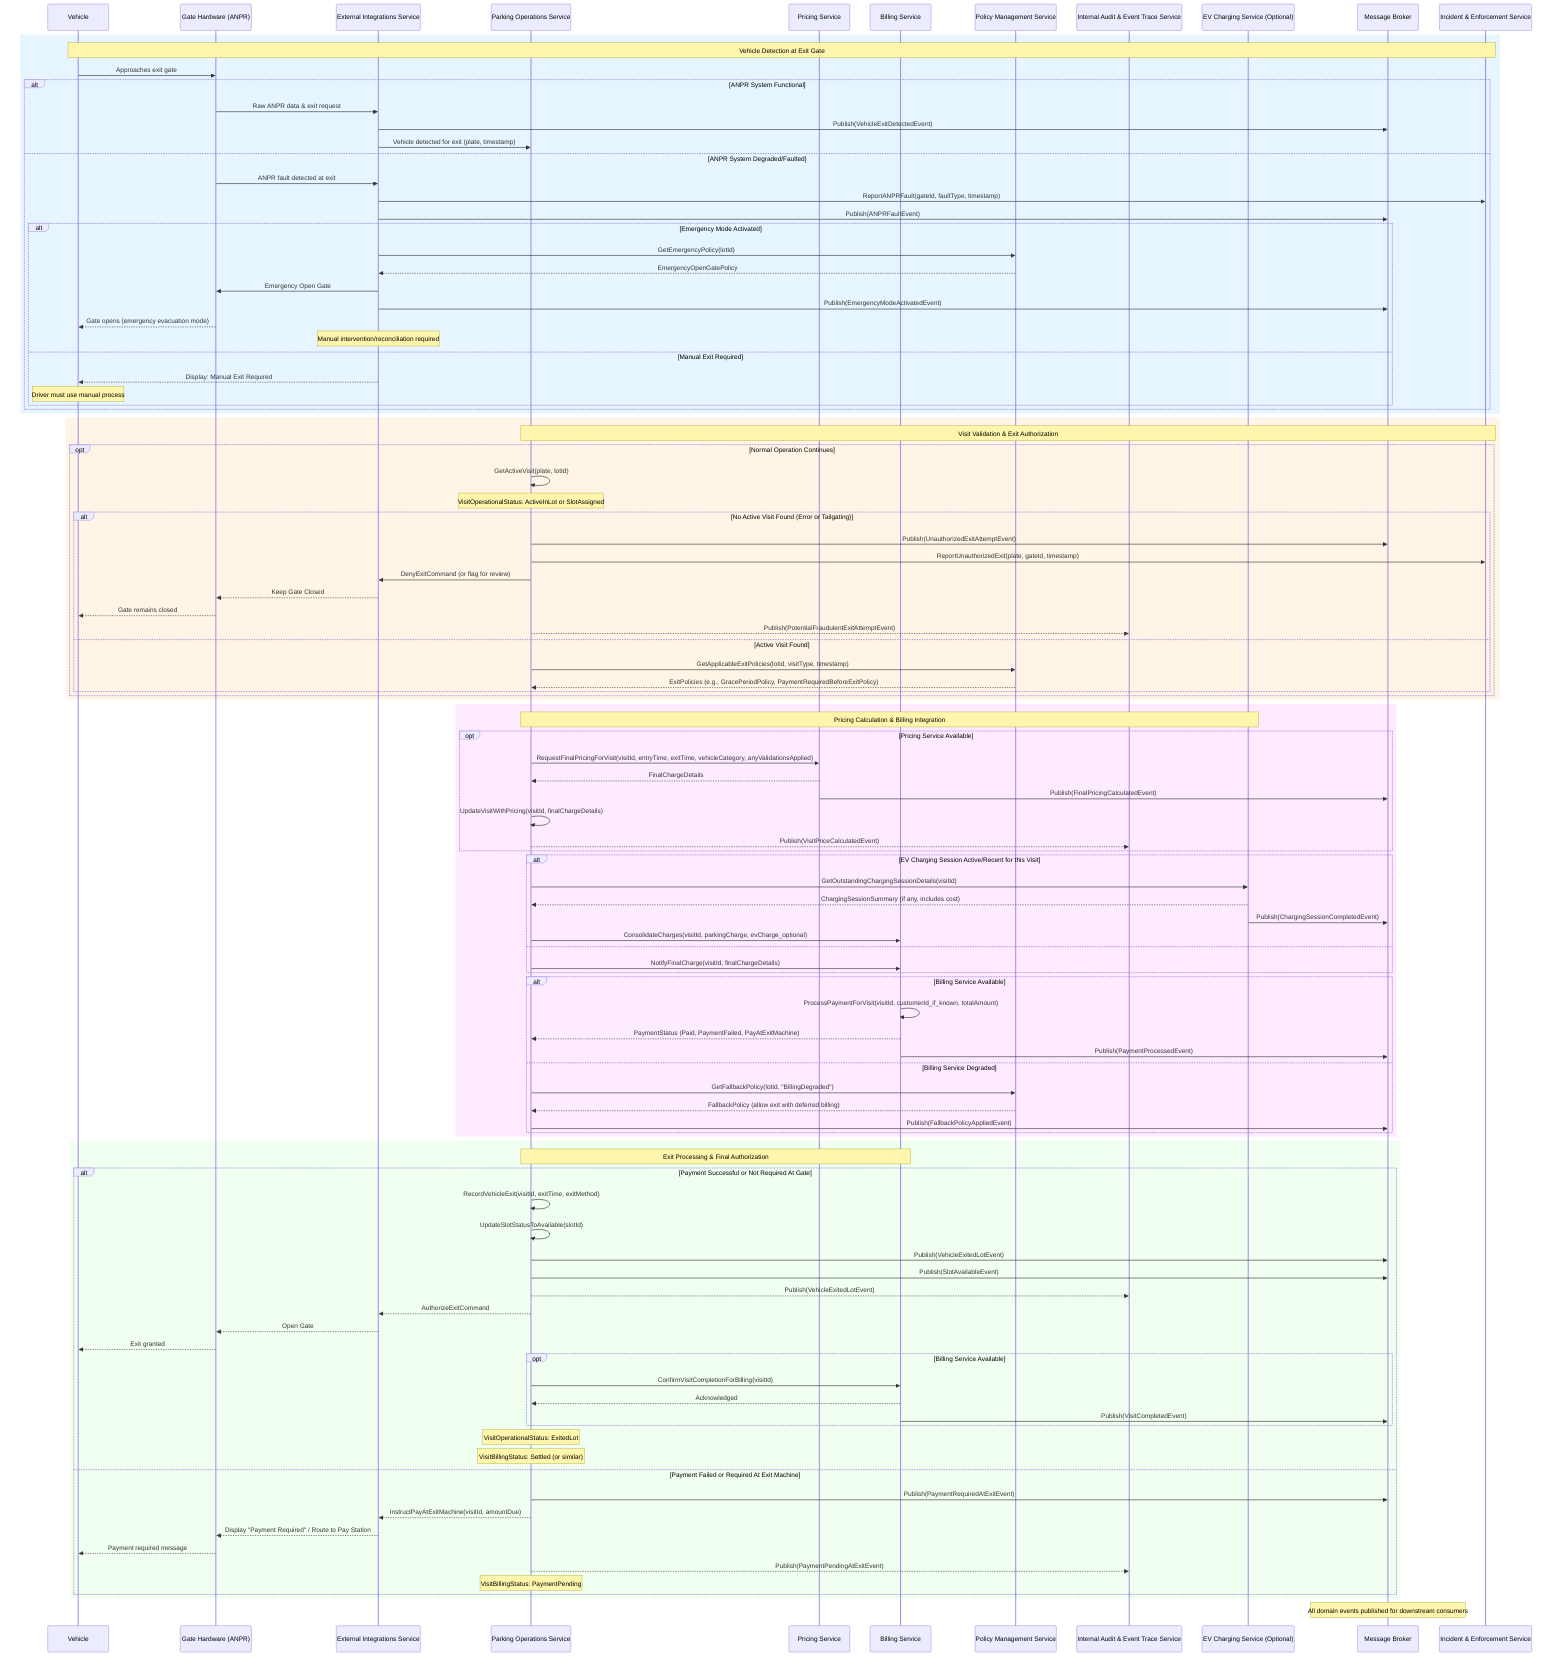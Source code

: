 sequenceDiagram
    participant V as Vehicle
    participant GateHW as Gate Hardware (ANPR)
    participant ExtInt as External Integrations Service
    participant PO as Parking Operations Service
    participant PS as Pricing Service
    participant BS as Billing Service
    participant PolMS as Policy Management Service
    participant IAET as Internal Audit & Event Trace Service
    participant EVCS as EV Charging Service (Optional)
    participant MB as Message Broker
    participant IES as Incident & Enforcement Service

    %% Vehicle Detection & ANPR Processing at Exit
    rect rgb(230, 245, 255)
    Note over V, IES: Vehicle Detection at Exit Gate
    V->>GateHW: Approaches exit gate
    
    alt ANPR System Functional
        GateHW->>ExtInt: Raw ANPR data & exit request
        ExtInt->>MB: Publish(VehicleExitDetectedEvent)
        ExtInt->>PO: Vehicle detected for exit (plate, timestamp)
    else ANPR System Degraded/Faulted
        GateHW->>ExtInt: ANPR fault detected at exit
        ExtInt->>IES: ReportANPRFault(gateId, faultType, timestamp)
        ExtInt->>MB: Publish(ANPRFaultEvent)
        
        alt Emergency Mode Activated
            ExtInt->>PolMS: GetEmergencyPolicy(lotId)
            PolMS-->>ExtInt: EmergencyOpenGatePolicy
            ExtInt->>GateHW: Emergency Open Gate
            ExtInt->>MB: Publish(EmergencyModeActivatedEvent)
            GateHW-->>V: Gate opens (emergency evacuation mode)
            Note over ExtInt: Manual intervention/reconciliation required
        else Manual Exit Required
            ExtInt-->>V: Display: Manual Exit Required
            Note over V: Driver must use manual process
        end
    end
    end

    %% Visit Validation & Exit Authorization
    rect rgb(255, 245, 230)
    Note over PO, IES: Visit Validation & Exit Authorization
    opt Normal Operation Continues
        PO->>PO: GetActiveVisit(plate, lotId)
        Note over PO: VisitOperationalStatus: ActiveInLot or SlotAssigned

        alt No Active Visit Found (Error or Tailgating)
            PO->>MB: Publish(UnauthorizedExitAttemptEvent)
            PO->>IES: ReportUnauthorizedExit(plate, gateId, timestamp)
            PO->>ExtInt: DenyExitCommand (or flag for review)
            ExtInt-->>GateHW: Keep Gate Closed
            GateHW-->>V: Gate remains closed
            PO-->>IAET: Publish(PotentialFraudulentExitAttemptEvent)
        else Active Visit Found
            PO->>PolMS: GetApplicableExitPolicies(lotId, visitType, timestamp)
            PolMS-->>PO: ExitPolicies (e.g., GracePeriodPolicy, PaymentRequiredBeforeExitPolicy)
        end
    end
    end

    %% Pricing & Billing Calculation
    rect rgb(255, 235, 255)
    Note over PO, EVCS: Pricing Calculation & Billing Integration

    opt Pricing Service Available
        PO->>PS: RequestFinalPricingForVisit(visitId, entryTime, exitTime, vehicleCategory, anyValidationsApplied)
        PS-->>PO: FinalChargeDetails
        PS->>MB: Publish(FinalPricingCalculatedEvent)
        PO->>PO: UpdateVisitWithPricing(visitId, finalChargeDetails)
        PO-->>IAET: Publish(VisitPriceCalculatedEvent)
    end

    alt EV Charging Session Active/Recent for this Visit
        PO->>EVCS: GetOutstandingChargingSessionDetails(visitId)
        EVCS-->>PO: ChargingSessionSummary (if any, includes cost)
        EVCS->>MB: Publish(ChargingSessionCompletedEvent)
        PO->>BS: ConsolidateCharges(visitId, parkingCharge, evCharge_optional)
    else
        PO->>BS: NotifyFinalCharge(visitId, finalChargeDetails)
    end
    
    alt Billing Service Available
        BS->>BS: ProcessPaymentForVisit(visitId, customerId_if_known, totalAmount)
        BS-->>PO: PaymentStatus (Paid, PaymentFailed, PayAtExitMachine)
        BS->>MB: Publish(PaymentProcessedEvent)
    else Billing Service Degraded
        PO->>PolMS: GetFallbackPolicy(lotId, "BillingDegraded")
        PolMS-->>PO: FallbackPolicy (allow exit with deferred billing)
        PO->>MB: Publish(FallbackPolicyAppliedEvent)
    end
    end

    %% Exit Processing & Gate Control
    rect rgb(240, 255, 240)
    Note over PO, BS: Exit Processing & Final Authorization
    alt Payment Successful or Not Required At Gate
        PO->>PO: RecordVehicleExit(visitId, exitTime, exitMethod)
        PO->>PO: UpdateSlotStatusToAvailable(slotId)
        PO->>MB: Publish(VehicleExitedLotEvent)
        PO->>MB: Publish(SlotAvailableEvent)
        PO-->>IAET: Publish(VehicleExitedLotEvent)
        PO-->>ExtInt: AuthorizeExitCommand
        ExtInt-->>GateHW: Open Gate
        GateHW-->>V: Exit granted
        
        opt Billing Service Available
            PO->>BS: ConfirmVisitCompletionForBilling(visitId)
            BS-->>PO: Acknowledged
            BS->>MB: Publish(VisitCompletedEvent)
        end
        
        Note over PO: VisitOperationalStatus: ExitedLot
        Note over PO: VisitBillingStatus: Settled (or similar)
    else Payment Failed or Required At Exit Machine
        PO->>MB: Publish(PaymentRequiredAtExitEvent)
        PO-->>ExtInt: InstructPayAtExitMachine(visitId, amountDue)
        ExtInt-->>GateHW: Display "Payment Required" / Route to Pay Station
        GateHW-->>V: Payment required message
        PO-->>IAET: Publish(PaymentPendingAtExitEvent)
        Note over PO: VisitBillingStatus: PaymentPending
    end
    end

    Note over MB: All domain events published for downstream consumers